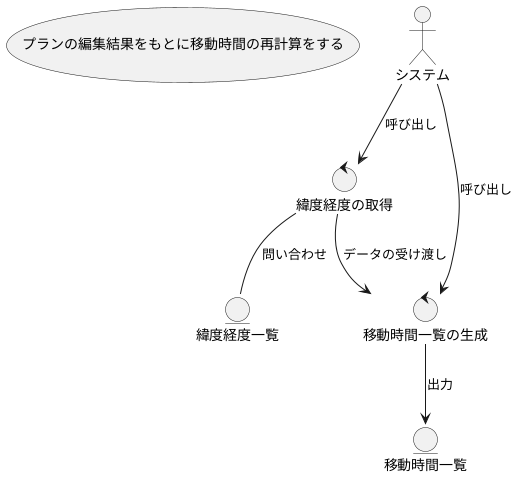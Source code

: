 @startuml

usecase プランの編集結果をもとに移動時間の再計算をする

actor システム  
control 緯度経度の取得
control 移動時間一覧の生成
entity 緯度経度一覧
entity 移動時間一覧

システム --> 緯度経度の取得 : 呼び出し
緯度経度の取得 -- 緯度経度一覧 : 問い合わせ
システム --> 移動時間一覧の生成 : 呼び出し
緯度経度の取得 --> 移動時間一覧の生成 : データの受け渡し
移動時間一覧の生成 --> 移動時間一覧 : 出力

@enduml